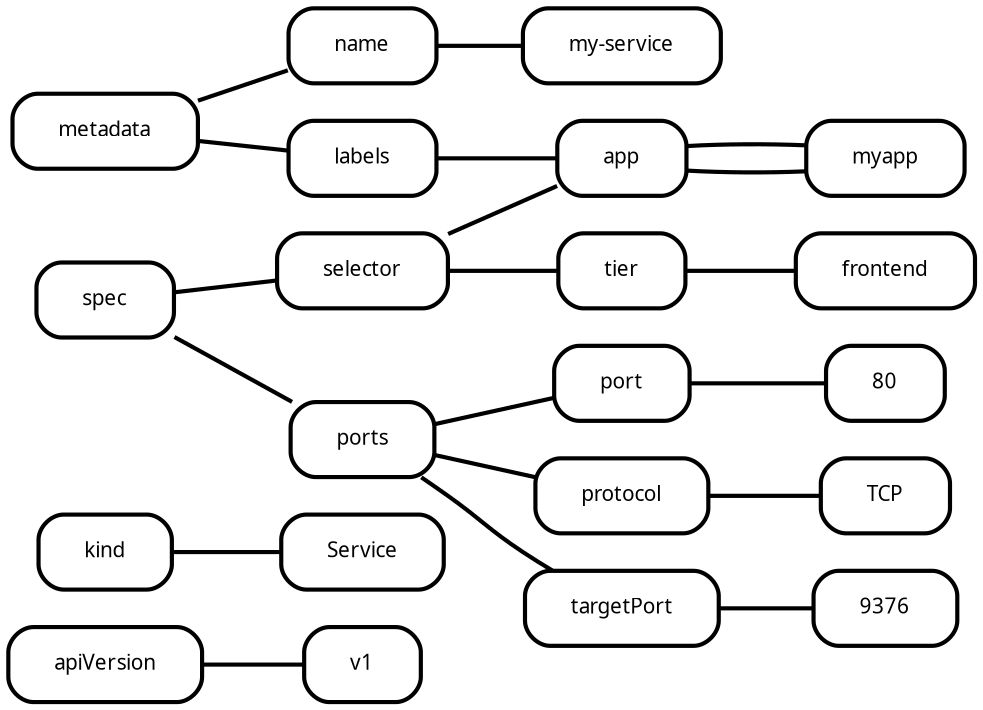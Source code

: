 digraph  {
rankdir=LR;
apiVersion [fillcolor="#fafafa", fontname="Fira Mono", fontsize=10, label=apiVersion, margin="0.3,0.1", penwidth="2.0", shape=box, style=rounded];
v1 [fillcolor="#fafafa", fontname="Fira Mono", fontsize=10, label=v1, margin="0.3,0.1", penwidth="2.0", shape=box, style=rounded];
kind [fillcolor="#fafafa", fontname="Fira Mono", fontsize=10, label=kind, margin="0.3,0.1", penwidth="2.0", shape=box, style=rounded];
Service [fillcolor="#fafafa", fontname="Fira Mono", fontsize=10, label=Service, margin="0.3,0.1", penwidth="2.0", shape=box, style=rounded];
metadata [fillcolor="#fafafa", fontname="Fira Mono", fontsize=10, label=metadata, margin="0.3,0.1", penwidth="2.0", shape=box, style=rounded];
name [fillcolor="#fafafa", fontname="Fira Mono", fontsize=10, label=name, margin="0.3,0.1", penwidth="2.0", shape=box, style=rounded];
"my-service" [fillcolor="#fafafa", fontname="Fira Mono", fontsize=10, label="my-service", margin="0.3,0.1", penwidth="2.0", shape=box, style=rounded];
labels [fillcolor="#fafafa", fontname="Fira Mono", fontsize=10, label=labels, margin="0.3,0.1", penwidth="2.0", shape=box, style=rounded];
app [fillcolor="#fafafa", fontname="Fira Mono", fontsize=10, label=app, margin="0.3,0.1", penwidth="2.0", shape=box, style=rounded];
myapp [fillcolor="#fafafa", fontname="Fira Mono", fontsize=10, label=myapp, margin="0.3,0.1", penwidth="2.0", shape=box, style=rounded];
spec [fillcolor="#fafafa", fontname="Fira Mono", fontsize=10, label=spec, margin="0.3,0.1", penwidth="2.0", shape=box, style=rounded];
ports [fillcolor="#fafafa", fontname="Fira Mono", fontsize=10, label=ports, margin="0.3,0.1", penwidth="2.0", shape=box, style=rounded];
port [fillcolor="#fafafa", fontname="Fira Mono", fontsize=10, label=port, margin="0.3,0.1", penwidth="2.0", shape=box, style=rounded];
80 [fillcolor="#fafafa", fontname="Fira Mono", fontsize=10, label=80, margin="0.3,0.1", penwidth="2.0", shape=box, style=rounded];
protocol [fillcolor="#fafafa", fontname="Fira Mono", fontsize=10, label=protocol, margin="0.3,0.1", penwidth="2.0", shape=box, style=rounded];
TCP [fillcolor="#fafafa", fontname="Fira Mono", fontsize=10, label=TCP, margin="0.3,0.1", penwidth="2.0", shape=box, style=rounded];
targetPort [fillcolor="#fafafa", fontname="Fira Mono", fontsize=10, label=targetPort, margin="0.3,0.1", penwidth="2.0", shape=box, style=rounded];
9376 [fillcolor="#fafafa", fontname="Fira Mono", fontsize=10, label=9376, margin="0.3,0.1", penwidth="2.0", shape=box, style=rounded];
selector [fillcolor="#fafafa", fontname="Fira Mono", fontsize=10, label=selector, margin="0.3,0.1", penwidth="2.0", shape=box, style=rounded];
tier [fillcolor="#fafafa", fontname="Fira Mono", fontsize=10, label=tier, margin="0.3,0.1", penwidth="2.0", shape=box, style=rounded];
frontend [fillcolor="#fafafa", fontname="Fira Mono", fontsize=10, label=frontend, margin="0.3,0.1", penwidth="2.0", shape=box, style=rounded];
apiVersion -> v1  [arrowhead=none, key=0, penwidth="2.0"];
kind -> Service  [arrowhead=none, key=0, penwidth="2.0"];
metadata -> name  [arrowhead=none, key=0, penwidth="2.0"];
metadata -> labels  [arrowhead=none, key=0, penwidth="2.0"];
name -> "my-service"  [arrowhead=none, key=0, penwidth="2.0"];
labels -> app  [arrowhead=none, key=0, penwidth="2.0"];
app -> myapp  [arrowhead=none, key=0, penwidth="2.0"];
app -> myapp  [arrowhead=none, key=1, penwidth="2.0"];
spec -> ports  [arrowhead=none, key=0, penwidth="2.0"];
spec -> selector  [arrowhead=none, key=0, penwidth="2.0"];
ports -> port  [arrowhead=none, key=0, penwidth="2.0"];
ports -> protocol  [arrowhead=none, key=0, penwidth="2.0"];
ports -> targetPort  [arrowhead=none, key=0, penwidth="2.0"];
port -> 80  [arrowhead=none, key=0, penwidth="2.0"];
protocol -> TCP  [arrowhead=none, key=0, penwidth="2.0"];
targetPort -> 9376  [arrowhead=none, key=0, penwidth="2.0"];
selector -> app  [arrowhead=none, key=0, penwidth="2.0"];
selector -> tier  [arrowhead=none, key=0, penwidth="2.0"];
tier -> frontend  [arrowhead=none, key=0, penwidth="2.0"];
}
